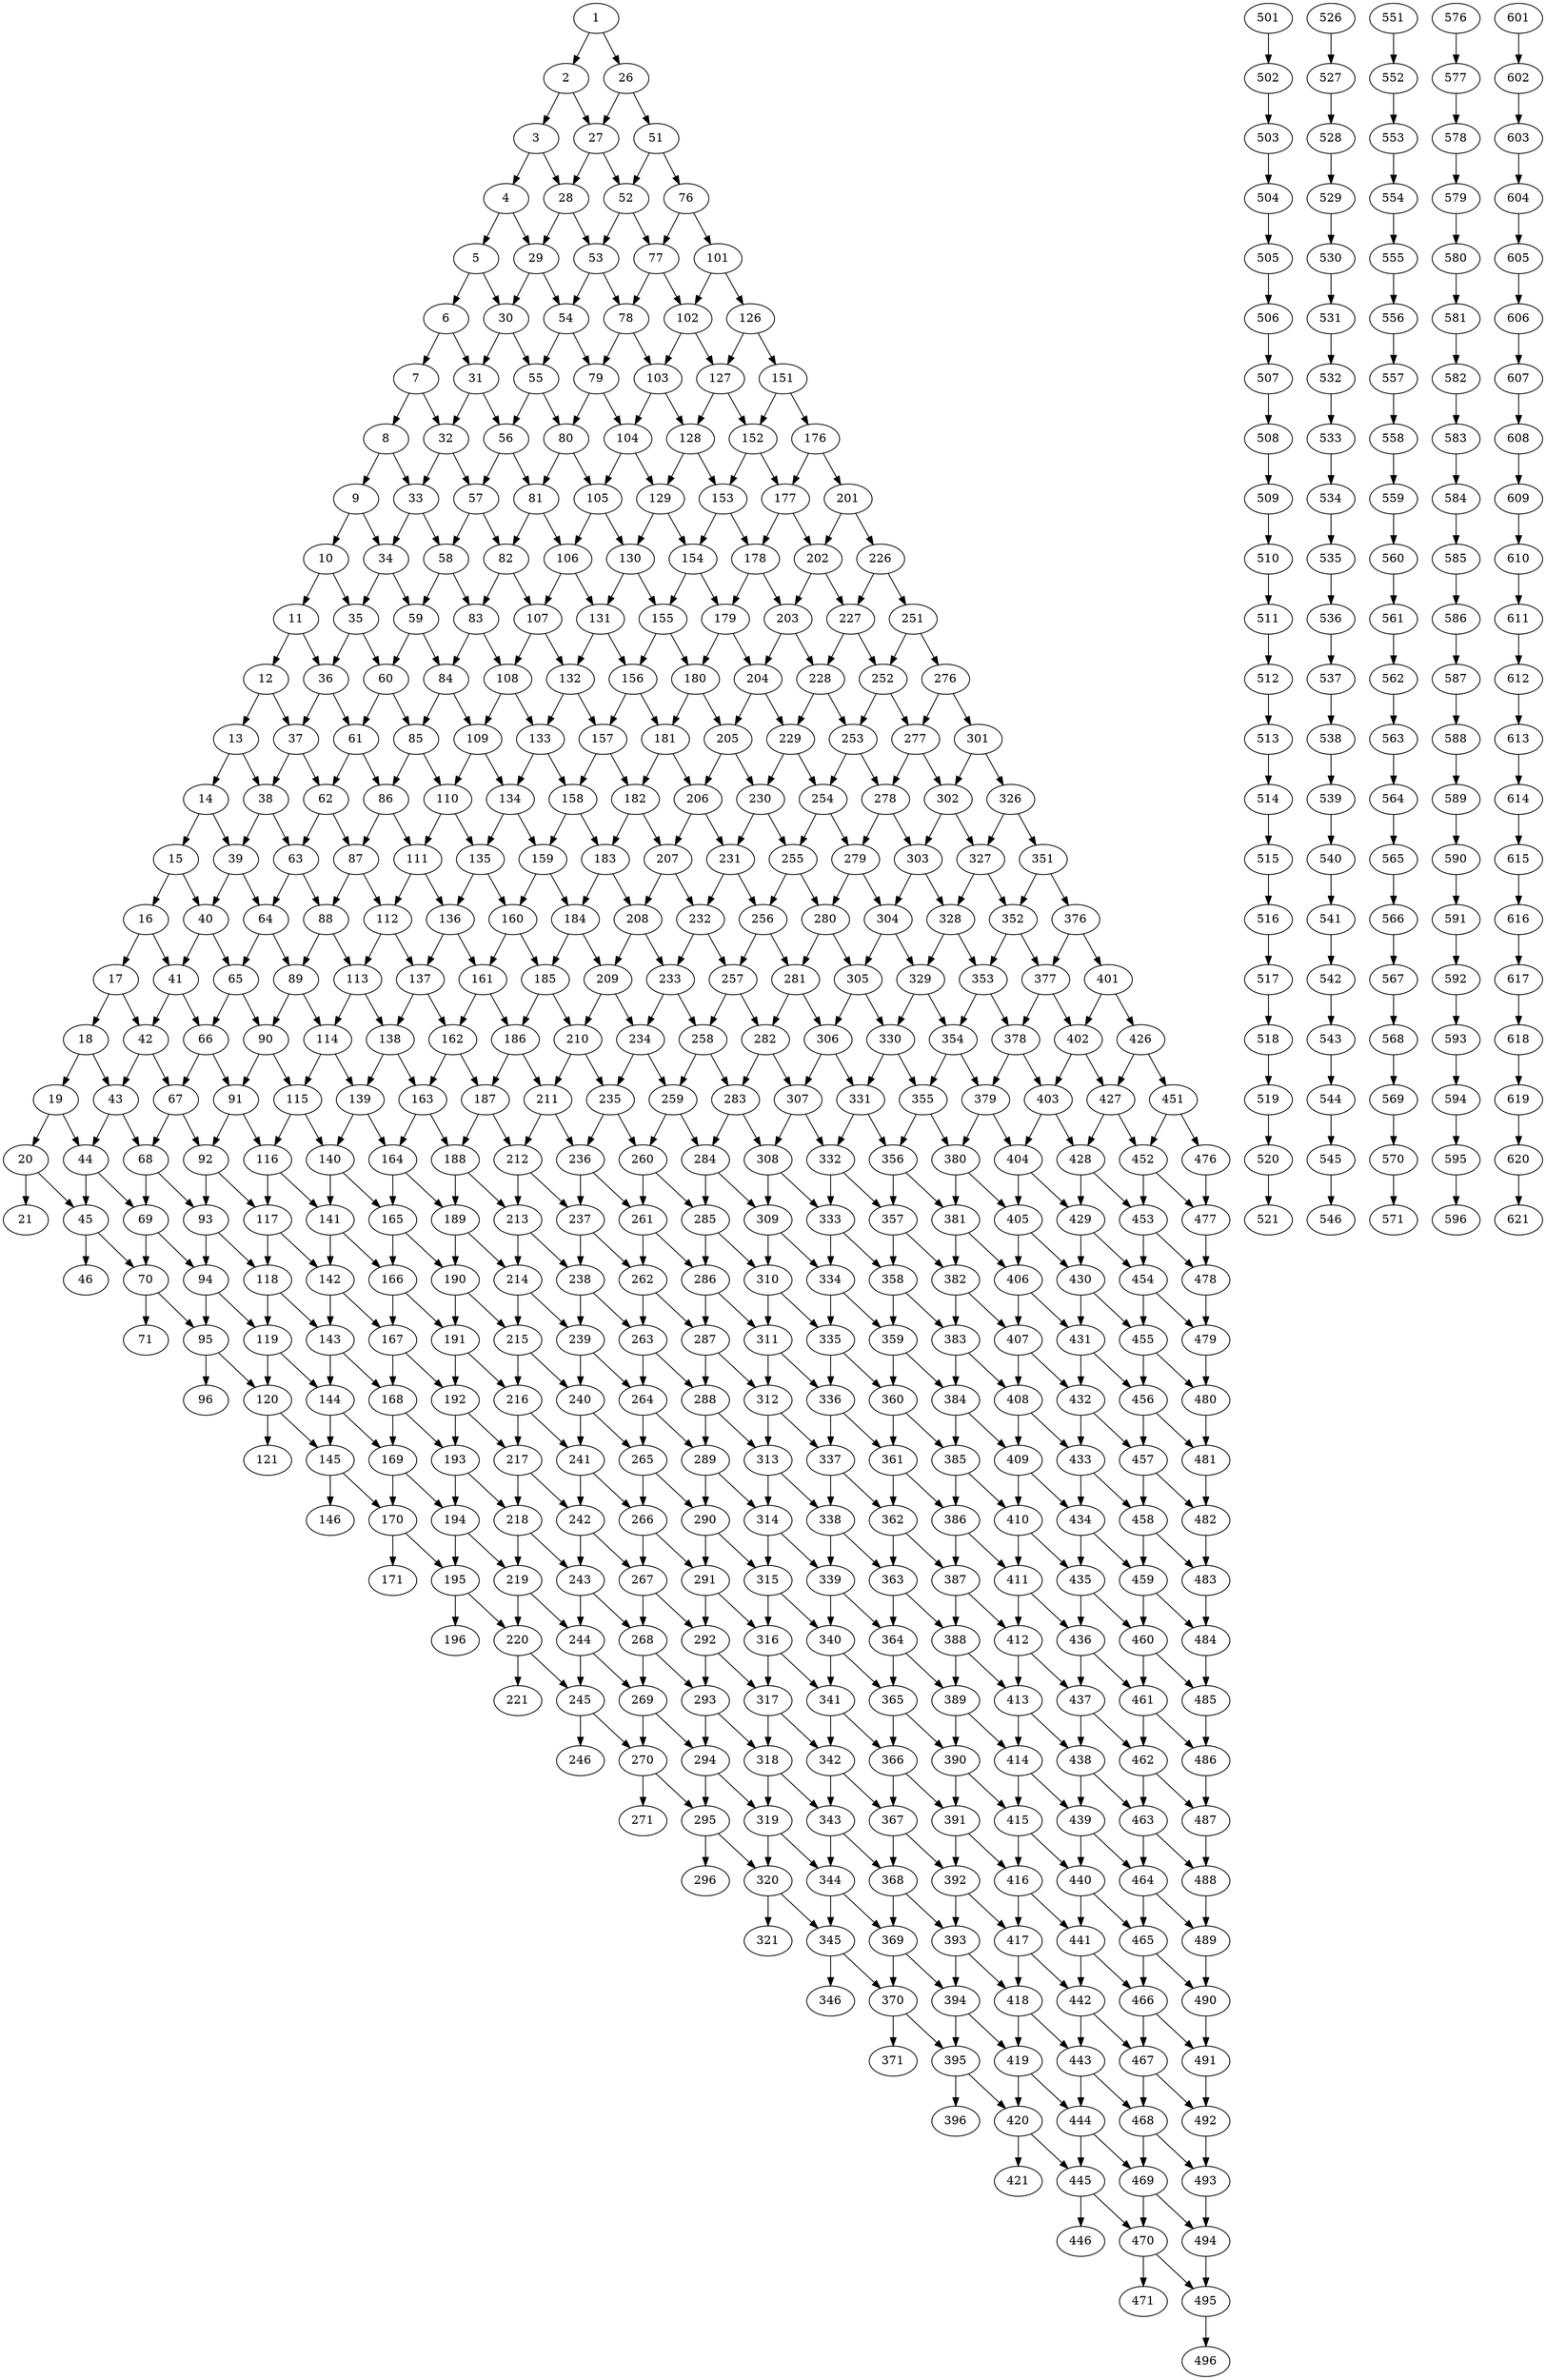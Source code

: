 digraph G {
	1 -> 2;
	1 -> 26;
	2 -> 3;
	2 -> 27;
	3 -> 4;
	3 -> 28;
	4 -> 5;
	4 -> 29;
	5 -> 6;
	5 -> 30;
	6 -> 7;
	6 -> 31;
	7 -> 8;
	7 -> 32;
	8 -> 9;
	8 -> 33;
	9 -> 10;
	9 -> 34;
	10 -> 11;
	10 -> 35;
	11 -> 12;
	11 -> 36;
	12 -> 13;
	12 -> 37;
	13 -> 14;
	13 -> 38;
	14 -> 15;
	14 -> 39;
	15 -> 16;
	15 -> 40;
	16 -> 17;
	16 -> 41;
	17 -> 18;
	17 -> 42;
	18 -> 19;
	18 -> 43;
	19 -> 20;
	19 -> 44;
	20 -> 21;
	20 -> 45;
	26 -> 27;
	26 -> 51;
	27 -> 28;
	27 -> 52;
	28 -> 29;
	28 -> 53;
	29 -> 30;
	29 -> 54;
	30 -> 31;
	30 -> 55;
	31 -> 32;
	31 -> 56;
	32 -> 33;
	32 -> 57;
	33 -> 34;
	33 -> 58;
	34 -> 35;
	34 -> 59;
	35 -> 36;
	35 -> 60;
	36 -> 37;
	36 -> 61;
	37 -> 38;
	37 -> 62;
	38 -> 39;
	38 -> 63;
	39 -> 40;
	39 -> 64;
	40 -> 41;
	40 -> 65;
	41 -> 42;
	41 -> 66;
	42 -> 43;
	42 -> 67;
	43 -> 44;
	43 -> 68;
	44 -> 45;
	44 -> 69;
	45 -> 46;
	45 -> 70;
	51 -> 52;
	51 -> 76;
	52 -> 53;
	52 -> 77;
	53 -> 54;
	53 -> 78;
	54 -> 55;
	54 -> 79;
	55 -> 56;
	55 -> 80;
	56 -> 57;
	56 -> 81;
	57 -> 58;
	57 -> 82;
	58 -> 59;
	58 -> 83;
	59 -> 60;
	59 -> 84;
	60 -> 61;
	60 -> 85;
	61 -> 62;
	61 -> 86;
	62 -> 63;
	62 -> 87;
	63 -> 64;
	63 -> 88;
	64 -> 65;
	64 -> 89;
	65 -> 66;
	65 -> 90;
	66 -> 67;
	66 -> 91;
	67 -> 68;
	67 -> 92;
	68 -> 69;
	68 -> 93;
	69 -> 70;
	69 -> 94;
	70 -> 71;
	70 -> 95;
	76 -> 77;
	76 -> 101;
	77 -> 78;
	77 -> 102;
	78 -> 79;
	78 -> 103;
	79 -> 80;
	79 -> 104;
	80 -> 81;
	80 -> 105;
	81 -> 82;
	81 -> 106;
	82 -> 83;
	82 -> 107;
	83 -> 84;
	83 -> 108;
	84 -> 85;
	84 -> 109;
	85 -> 86;
	85 -> 110;
	86 -> 87;
	86 -> 111;
	87 -> 88;
	87 -> 112;
	88 -> 89;
	88 -> 113;
	89 -> 90;
	89 -> 114;
	90 -> 91;
	90 -> 115;
	91 -> 92;
	91 -> 116;
	92 -> 93;
	92 -> 117;
	93 -> 94;
	93 -> 118;
	94 -> 95;
	94 -> 119;
	95 -> 96;
	95 -> 120;
	101 -> 102;
	101 -> 126;
	102 -> 103;
	102 -> 127;
	103 -> 104;
	103 -> 128;
	104 -> 105;
	104 -> 129;
	105 -> 106;
	105 -> 130;
	106 -> 107;
	106 -> 131;
	107 -> 108;
	107 -> 132;
	108 -> 109;
	108 -> 133;
	109 -> 110;
	109 -> 134;
	110 -> 111;
	110 -> 135;
	111 -> 112;
	111 -> 136;
	112 -> 113;
	112 -> 137;
	113 -> 114;
	113 -> 138;
	114 -> 115;
	114 -> 139;
	115 -> 116;
	115 -> 140;
	116 -> 117;
	116 -> 141;
	117 -> 118;
	117 -> 142;
	118 -> 119;
	118 -> 143;
	119 -> 120;
	119 -> 144;
	120 -> 121;
	120 -> 145;
	126 -> 127;
	126 -> 151;
	127 -> 128;
	127 -> 152;
	128 -> 129;
	128 -> 153;
	129 -> 130;
	129 -> 154;
	130 -> 131;
	130 -> 155;
	131 -> 132;
	131 -> 156;
	132 -> 133;
	132 -> 157;
	133 -> 134;
	133 -> 158;
	134 -> 135;
	134 -> 159;
	135 -> 136;
	135 -> 160;
	136 -> 137;
	136 -> 161;
	137 -> 138;
	137 -> 162;
	138 -> 139;
	138 -> 163;
	139 -> 140;
	139 -> 164;
	140 -> 141;
	140 -> 165;
	141 -> 142;
	141 -> 166;
	142 -> 143;
	142 -> 167;
	143 -> 144;
	143 -> 168;
	144 -> 145;
	144 -> 169;
	145 -> 146;
	145 -> 170;
	151 -> 152;
	151 -> 176;
	152 -> 153;
	152 -> 177;
	153 -> 154;
	153 -> 178;
	154 -> 155;
	154 -> 179;
	155 -> 156;
	155 -> 180;
	156 -> 157;
	156 -> 181;
	157 -> 158;
	157 -> 182;
	158 -> 159;
	158 -> 183;
	159 -> 160;
	159 -> 184;
	160 -> 161;
	160 -> 185;
	161 -> 162;
	161 -> 186;
	162 -> 163;
	162 -> 187;
	163 -> 164;
	163 -> 188;
	164 -> 165;
	164 -> 189;
	165 -> 166;
	165 -> 190;
	166 -> 167;
	166 -> 191;
	167 -> 168;
	167 -> 192;
	168 -> 169;
	168 -> 193;
	169 -> 170;
	169 -> 194;
	170 -> 171;
	170 -> 195;
	176 -> 177;
	176 -> 201;
	177 -> 178;
	177 -> 202;
	178 -> 179;
	178 -> 203;
	179 -> 180;
	179 -> 204;
	180 -> 181;
	180 -> 205;
	181 -> 182;
	181 -> 206;
	182 -> 183;
	182 -> 207;
	183 -> 184;
	183 -> 208;
	184 -> 185;
	184 -> 209;
	185 -> 186;
	185 -> 210;
	186 -> 187;
	186 -> 211;
	187 -> 188;
	187 -> 212;
	188 -> 189;
	188 -> 213;
	189 -> 190;
	189 -> 214;
	190 -> 191;
	190 -> 215;
	191 -> 192;
	191 -> 216;
	192 -> 193;
	192 -> 217;
	193 -> 194;
	193 -> 218;
	194 -> 195;
	194 -> 219;
	195 -> 196;
	195 -> 220;
	201 -> 202;
	201 -> 226;
	202 -> 203;
	202 -> 227;
	203 -> 204;
	203 -> 228;
	204 -> 205;
	204 -> 229;
	205 -> 206;
	205 -> 230;
	206 -> 207;
	206 -> 231;
	207 -> 208;
	207 -> 232;
	208 -> 209;
	208 -> 233;
	209 -> 210;
	209 -> 234;
	210 -> 211;
	210 -> 235;
	211 -> 212;
	211 -> 236;
	212 -> 213;
	212 -> 237;
	213 -> 214;
	213 -> 238;
	214 -> 215;
	214 -> 239;
	215 -> 216;
	215 -> 240;
	216 -> 217;
	216 -> 241;
	217 -> 218;
	217 -> 242;
	218 -> 219;
	218 -> 243;
	219 -> 220;
	219 -> 244;
	220 -> 221;
	220 -> 245;
	226 -> 227;
	226 -> 251;
	227 -> 228;
	227 -> 252;
	228 -> 229;
	228 -> 253;
	229 -> 230;
	229 -> 254;
	230 -> 231;
	230 -> 255;
	231 -> 232;
	231 -> 256;
	232 -> 233;
	232 -> 257;
	233 -> 234;
	233 -> 258;
	234 -> 235;
	234 -> 259;
	235 -> 236;
	235 -> 260;
	236 -> 237;
	236 -> 261;
	237 -> 238;
	237 -> 262;
	238 -> 239;
	238 -> 263;
	239 -> 240;
	239 -> 264;
	240 -> 241;
	240 -> 265;
	241 -> 242;
	241 -> 266;
	242 -> 243;
	242 -> 267;
	243 -> 244;
	243 -> 268;
	244 -> 245;
	244 -> 269;
	245 -> 246;
	245 -> 270;
	251 -> 252;
	251 -> 276;
	252 -> 253;
	252 -> 277;
	253 -> 254;
	253 -> 278;
	254 -> 255;
	254 -> 279;
	255 -> 256;
	255 -> 280;
	256 -> 257;
	256 -> 281;
	257 -> 258;
	257 -> 282;
	258 -> 259;
	258 -> 283;
	259 -> 260;
	259 -> 284;
	260 -> 261;
	260 -> 285;
	261 -> 262;
	261 -> 286;
	262 -> 263;
	262 -> 287;
	263 -> 264;
	263 -> 288;
	264 -> 265;
	264 -> 289;
	265 -> 266;
	265 -> 290;
	266 -> 267;
	266 -> 291;
	267 -> 268;
	267 -> 292;
	268 -> 269;
	268 -> 293;
	269 -> 270;
	269 -> 294;
	270 -> 271;
	270 -> 295;
	276 -> 277;
	276 -> 301;
	277 -> 278;
	277 -> 302;
	278 -> 279;
	278 -> 303;
	279 -> 280;
	279 -> 304;
	280 -> 281;
	280 -> 305;
	281 -> 282;
	281 -> 306;
	282 -> 283;
	282 -> 307;
	283 -> 284;
	283 -> 308;
	284 -> 285;
	284 -> 309;
	285 -> 286;
	285 -> 310;
	286 -> 287;
	286 -> 311;
	287 -> 288;
	287 -> 312;
	288 -> 289;
	288 -> 313;
	289 -> 290;
	289 -> 314;
	290 -> 291;
	290 -> 315;
	291 -> 292;
	291 -> 316;
	292 -> 293;
	292 -> 317;
	293 -> 294;
	293 -> 318;
	294 -> 295;
	294 -> 319;
	295 -> 296;
	295 -> 320;
	301 -> 302;
	301 -> 326;
	302 -> 303;
	302 -> 327;
	303 -> 304;
	303 -> 328;
	304 -> 305;
	304 -> 329;
	305 -> 306;
	305 -> 330;
	306 -> 307;
	306 -> 331;
	307 -> 308;
	307 -> 332;
	308 -> 309;
	308 -> 333;
	309 -> 310;
	309 -> 334;
	310 -> 311;
	310 -> 335;
	311 -> 312;
	311 -> 336;
	312 -> 313;
	312 -> 337;
	313 -> 314;
	313 -> 338;
	314 -> 315;
	314 -> 339;
	315 -> 316;
	315 -> 340;
	316 -> 317;
	316 -> 341;
	317 -> 318;
	317 -> 342;
	318 -> 319;
	318 -> 343;
	319 -> 320;
	319 -> 344;
	320 -> 321;
	320 -> 345;
	326 -> 327;
	326 -> 351;
	327 -> 328;
	327 -> 352;
	328 -> 329;
	328 -> 353;
	329 -> 330;
	329 -> 354;
	330 -> 331;
	330 -> 355;
	331 -> 332;
	331 -> 356;
	332 -> 333;
	332 -> 357;
	333 -> 334;
	333 -> 358;
	334 -> 335;
	334 -> 359;
	335 -> 336;
	335 -> 360;
	336 -> 337;
	336 -> 361;
	337 -> 338;
	337 -> 362;
	338 -> 339;
	338 -> 363;
	339 -> 340;
	339 -> 364;
	340 -> 341;
	340 -> 365;
	341 -> 342;
	341 -> 366;
	342 -> 343;
	342 -> 367;
	343 -> 344;
	343 -> 368;
	344 -> 345;
	344 -> 369;
	345 -> 346;
	345 -> 370;
	351 -> 352;
	351 -> 376;
	352 -> 353;
	352 -> 377;
	353 -> 354;
	353 -> 378;
	354 -> 355;
	354 -> 379;
	355 -> 356;
	355 -> 380;
	356 -> 357;
	356 -> 381;
	357 -> 358;
	357 -> 382;
	358 -> 359;
	358 -> 383;
	359 -> 360;
	359 -> 384;
	360 -> 361;
	360 -> 385;
	361 -> 362;
	361 -> 386;
	362 -> 363;
	362 -> 387;
	363 -> 364;
	363 -> 388;
	364 -> 365;
	364 -> 389;
	365 -> 366;
	365 -> 390;
	366 -> 367;
	366 -> 391;
	367 -> 368;
	367 -> 392;
	368 -> 369;
	368 -> 393;
	369 -> 370;
	369 -> 394;
	370 -> 371;
	370 -> 395;
	376 -> 377;
	376 -> 401;
	377 -> 378;
	377 -> 402;
	378 -> 379;
	378 -> 403;
	379 -> 380;
	379 -> 404;
	380 -> 381;
	380 -> 405;
	381 -> 382;
	381 -> 406;
	382 -> 383;
	382 -> 407;
	383 -> 384;
	383 -> 408;
	384 -> 385;
	384 -> 409;
	385 -> 386;
	385 -> 410;
	386 -> 387;
	386 -> 411;
	387 -> 388;
	387 -> 412;
	388 -> 389;
	388 -> 413;
	389 -> 390;
	389 -> 414;
	390 -> 391;
	390 -> 415;
	391 -> 392;
	391 -> 416;
	392 -> 393;
	392 -> 417;
	393 -> 394;
	393 -> 418;
	394 -> 395;
	394 -> 419;
	395 -> 396;
	395 -> 420;
	401 -> 402;
	401 -> 426;
	402 -> 403;
	402 -> 427;
	403 -> 404;
	403 -> 428;
	404 -> 405;
	404 -> 429;
	405 -> 406;
	405 -> 430;
	406 -> 407;
	406 -> 431;
	407 -> 408;
	407 -> 432;
	408 -> 409;
	408 -> 433;
	409 -> 410;
	409 -> 434;
	410 -> 411;
	410 -> 435;
	411 -> 412;
	411 -> 436;
	412 -> 413;
	412 -> 437;
	413 -> 414;
	413 -> 438;
	414 -> 415;
	414 -> 439;
	415 -> 416;
	415 -> 440;
	416 -> 417;
	416 -> 441;
	417 -> 418;
	417 -> 442;
	418 -> 419;
	418 -> 443;
	419 -> 420;
	419 -> 444;
	420 -> 421;
	420 -> 445;
	426 -> 427;
	426 -> 451;
	427 -> 428;
	427 -> 452;
	428 -> 429;
	428 -> 453;
	429 -> 430;
	429 -> 454;
	430 -> 431;
	430 -> 455;
	431 -> 432;
	431 -> 456;
	432 -> 433;
	432 -> 457;
	433 -> 434;
	433 -> 458;
	434 -> 435;
	434 -> 459;
	435 -> 436;
	435 -> 460;
	436 -> 437;
	436 -> 461;
	437 -> 438;
	437 -> 462;
	438 -> 439;
	438 -> 463;
	439 -> 440;
	439 -> 464;
	440 -> 441;
	440 -> 465;
	441 -> 442;
	441 -> 466;
	442 -> 443;
	442 -> 467;
	443 -> 444;
	443 -> 468;
	444 -> 445;
	444 -> 469;
	445 -> 446;
	445 -> 470;
	451 -> 452;
	451 -> 476;
	452 -> 453;
	452 -> 477;
	453 -> 454;
	453 -> 478;
	454 -> 455;
	454 -> 479;
	455 -> 456;
	455 -> 480;
	456 -> 457;
	456 -> 481;
	457 -> 458;
	457 -> 482;
	458 -> 459;
	458 -> 483;
	459 -> 460;
	459 -> 484;
	460 -> 461;
	460 -> 485;
	461 -> 462;
	461 -> 486;
	462 -> 463;
	462 -> 487;
	463 -> 464;
	463 -> 488;
	464 -> 465;
	464 -> 489;
	465 -> 466;
	465 -> 490;
	466 -> 467;
	466 -> 491;
	467 -> 468;
	467 -> 492;
	468 -> 469;
	468 -> 493;
	469 -> 470;
	469 -> 494;
	470 -> 471;
	470 -> 495;
	476 -> 477;
	477 -> 478;
	478 -> 479;
	479 -> 480;
	480 -> 481;
	481 -> 482;
	482 -> 483;
	483 -> 484;
	484 -> 485;
	485 -> 486;
	486 -> 487;
	487 -> 488;
	488 -> 489;
	489 -> 490;
	490 -> 491;
	491 -> 492;
	492 -> 493;
	493 -> 494;
	494 -> 495;
	495 -> 496;
	501 -> 502;
	502 -> 503;
	503 -> 504;
	504 -> 505;
	505 -> 506;
	506 -> 507;
	507 -> 508;
	508 -> 509;
	509 -> 510;
	510 -> 511;
	511 -> 512;
	512 -> 513;
	513 -> 514;
	514 -> 515;
	515 -> 516;
	516 -> 517;
	517 -> 518;
	518 -> 519;
	519 -> 520;
	520 -> 521;
	526 -> 527;
	527 -> 528;
	528 -> 529;
	529 -> 530;
	530 -> 531;
	531 -> 532;
	532 -> 533;
	533 -> 534;
	534 -> 535;
	535 -> 536;
	536 -> 537;
	537 -> 538;
	538 -> 539;
	539 -> 540;
	540 -> 541;
	541 -> 542;
	542 -> 543;
	543 -> 544;
	544 -> 545;
	545 -> 546;
	551 -> 552;
	552 -> 553;
	553 -> 554;
	554 -> 555;
	555 -> 556;
	556 -> 557;
	557 -> 558;
	558 -> 559;
	559 -> 560;
	560 -> 561;
	561 -> 562;
	562 -> 563;
	563 -> 564;
	564 -> 565;
	565 -> 566;
	566 -> 567;
	567 -> 568;
	568 -> 569;
	569 -> 570;
	570 -> 571;
	576 -> 577;
	577 -> 578;
	578 -> 579;
	579 -> 580;
	580 -> 581;
	581 -> 582;
	582 -> 583;
	583 -> 584;
	584 -> 585;
	585 -> 586;
	586 -> 587;
	587 -> 588;
	588 -> 589;
	589 -> 590;
	590 -> 591;
	591 -> 592;
	592 -> 593;
	593 -> 594;
	594 -> 595;
	595 -> 596;
	601 -> 602;
	602 -> 603;
	603 -> 604;
	604 -> 605;
	605 -> 606;
	606 -> 607;
	607 -> 608;
	608 -> 609;
	609 -> 610;
	610 -> 611;
	611 -> 612;
	612 -> 613;
	613 -> 614;
	614 -> 615;
	615 -> 616;
	616 -> 617;
	617 -> 618;
	618 -> 619;
	619 -> 620;
	620 -> 621;
}